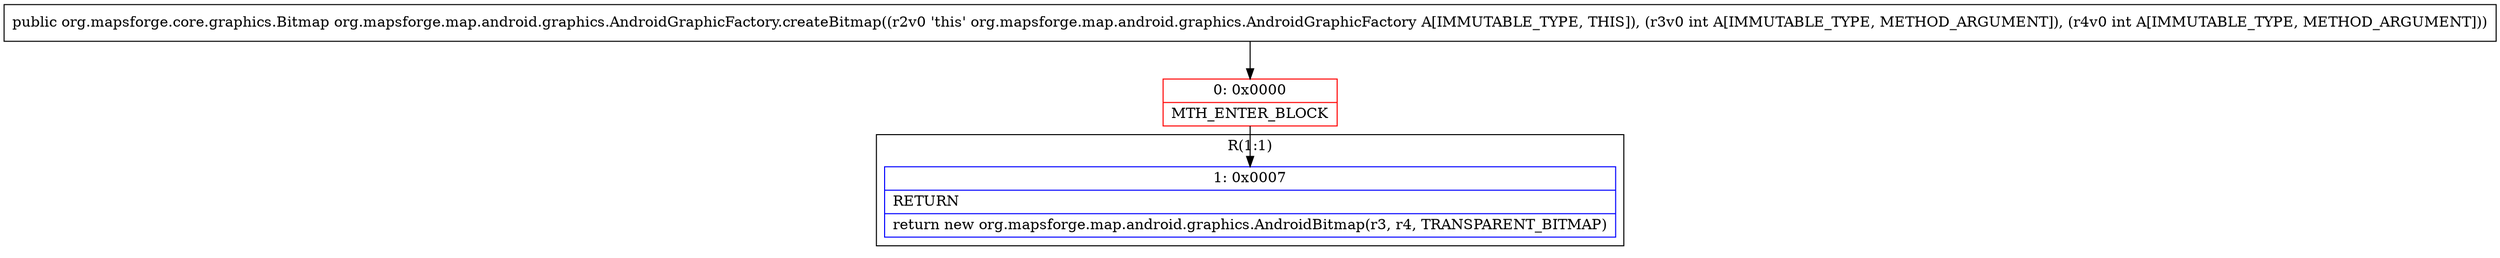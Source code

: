 digraph "CFG fororg.mapsforge.map.android.graphics.AndroidGraphicFactory.createBitmap(II)Lorg\/mapsforge\/core\/graphics\/Bitmap;" {
subgraph cluster_Region_876968584 {
label = "R(1:1)";
node [shape=record,color=blue];
Node_1 [shape=record,label="{1\:\ 0x0007|RETURN\l|return new org.mapsforge.map.android.graphics.AndroidBitmap(r3, r4, TRANSPARENT_BITMAP)\l}"];
}
Node_0 [shape=record,color=red,label="{0\:\ 0x0000|MTH_ENTER_BLOCK\l}"];
MethodNode[shape=record,label="{public org.mapsforge.core.graphics.Bitmap org.mapsforge.map.android.graphics.AndroidGraphicFactory.createBitmap((r2v0 'this' org.mapsforge.map.android.graphics.AndroidGraphicFactory A[IMMUTABLE_TYPE, THIS]), (r3v0 int A[IMMUTABLE_TYPE, METHOD_ARGUMENT]), (r4v0 int A[IMMUTABLE_TYPE, METHOD_ARGUMENT])) }"];
MethodNode -> Node_0;
Node_0 -> Node_1;
}

